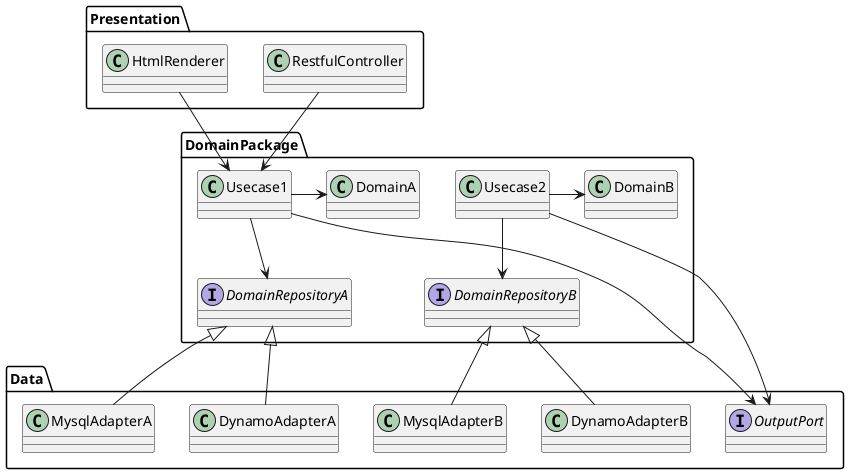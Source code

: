 @startuml
package Presentation {
    class RestfulController
    class HtmlRenderer
}

package DomainPackage {
    class Usecase1
    class Usecase2
    class DomainA
    class DomainB
    interface DomainRepositoryA
    interface DomainRepositoryB
}

package Data{
    interface OutputPort
    class MysqlAdapterA
    class DynamoAdapterA
    class MysqlAdapterB
    class DynamoAdapterB
}


RestfulController -down-> Usecase1
HtmlRenderer -down-> Usecase1
Usecase1 -> DomainA
Usecase1 -down-> OutputPort
Usecase1 -down-> DomainRepositoryA
Usecase2 -> DomainB
Usecase2 -down-> OutputPort
Usecase2 -down-> DomainRepositoryB
DomainRepositoryA <|-down- MysqlAdapterA
DomainRepositoryA <|-down- DynamoAdapterA
DomainRepositoryB <|-down- MysqlAdapterB
DomainRepositoryB <|-down- DynamoAdapterB
@enduml